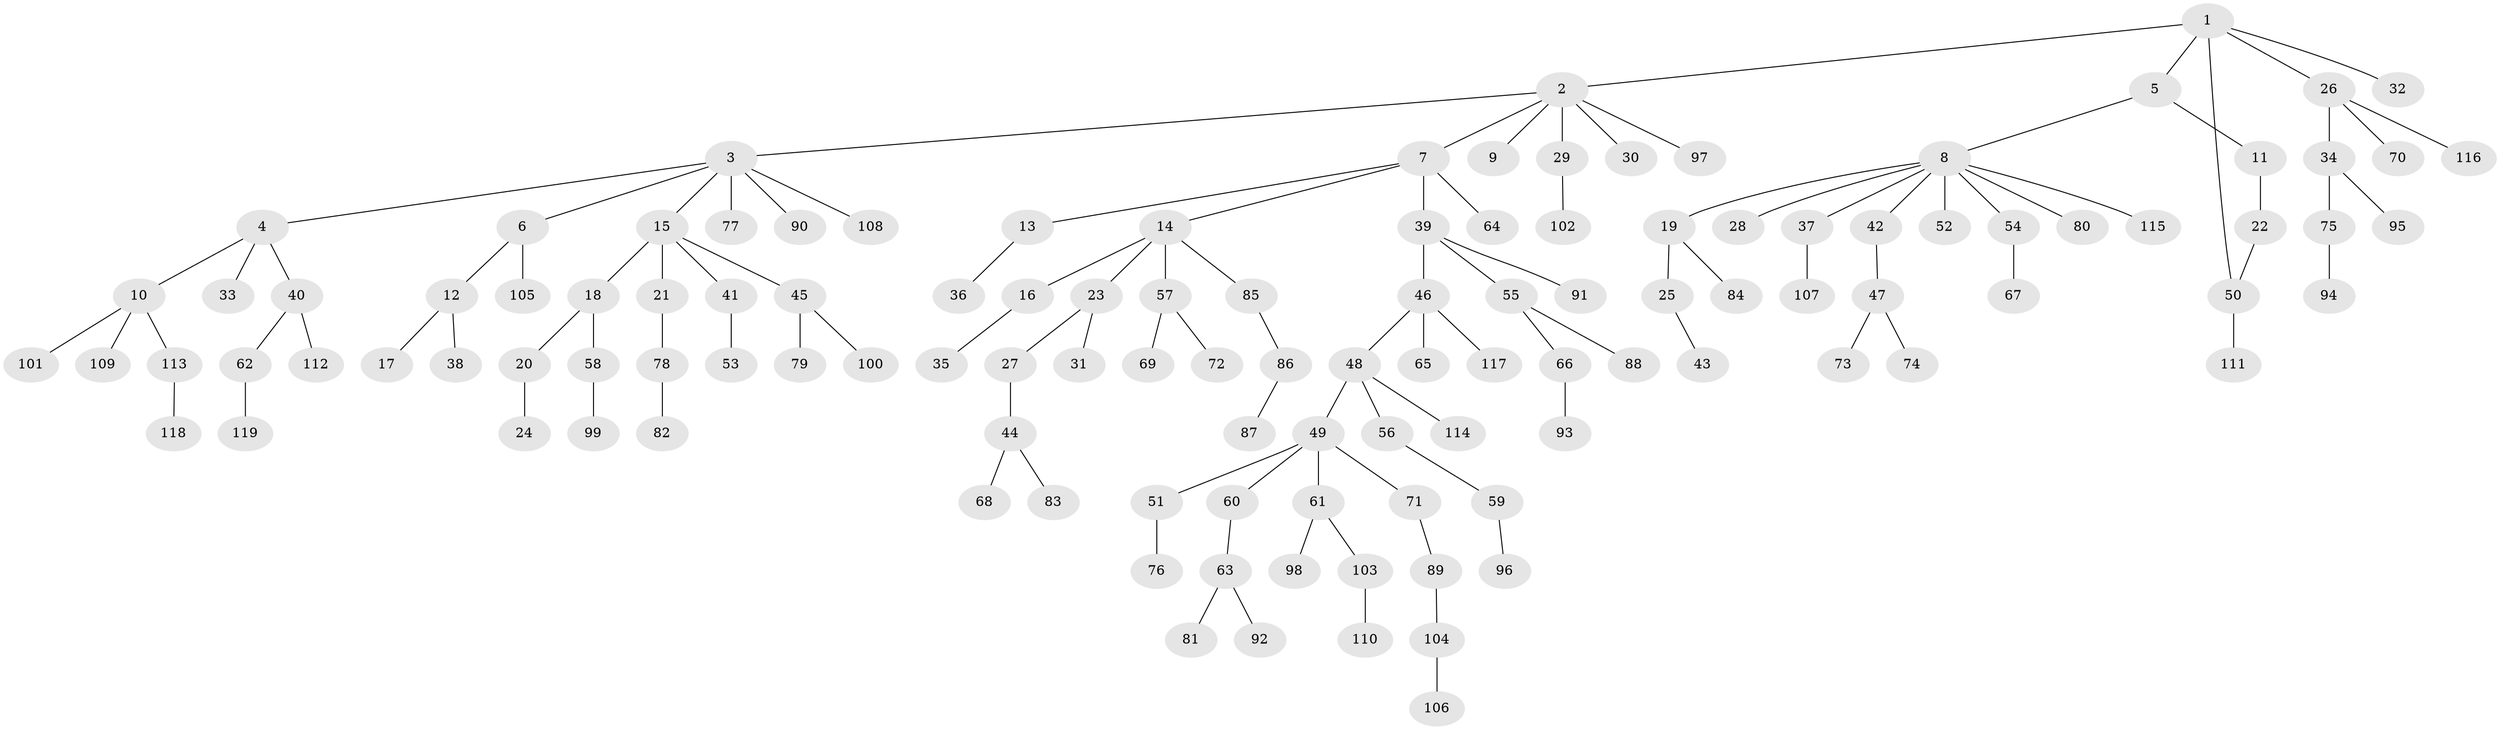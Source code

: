 // Generated by graph-tools (version 1.1) at 2025/10/02/27/25 16:10:51]
// undirected, 119 vertices, 119 edges
graph export_dot {
graph [start="1"]
  node [color=gray90,style=filled];
  1;
  2;
  3;
  4;
  5;
  6;
  7;
  8;
  9;
  10;
  11;
  12;
  13;
  14;
  15;
  16;
  17;
  18;
  19;
  20;
  21;
  22;
  23;
  24;
  25;
  26;
  27;
  28;
  29;
  30;
  31;
  32;
  33;
  34;
  35;
  36;
  37;
  38;
  39;
  40;
  41;
  42;
  43;
  44;
  45;
  46;
  47;
  48;
  49;
  50;
  51;
  52;
  53;
  54;
  55;
  56;
  57;
  58;
  59;
  60;
  61;
  62;
  63;
  64;
  65;
  66;
  67;
  68;
  69;
  70;
  71;
  72;
  73;
  74;
  75;
  76;
  77;
  78;
  79;
  80;
  81;
  82;
  83;
  84;
  85;
  86;
  87;
  88;
  89;
  90;
  91;
  92;
  93;
  94;
  95;
  96;
  97;
  98;
  99;
  100;
  101;
  102;
  103;
  104;
  105;
  106;
  107;
  108;
  109;
  110;
  111;
  112;
  113;
  114;
  115;
  116;
  117;
  118;
  119;
  1 -- 2;
  1 -- 5;
  1 -- 26;
  1 -- 32;
  1 -- 50;
  2 -- 3;
  2 -- 7;
  2 -- 9;
  2 -- 29;
  2 -- 30;
  2 -- 97;
  3 -- 4;
  3 -- 6;
  3 -- 15;
  3 -- 77;
  3 -- 90;
  3 -- 108;
  4 -- 10;
  4 -- 33;
  4 -- 40;
  5 -- 8;
  5 -- 11;
  6 -- 12;
  6 -- 105;
  7 -- 13;
  7 -- 14;
  7 -- 39;
  7 -- 64;
  8 -- 19;
  8 -- 28;
  8 -- 37;
  8 -- 42;
  8 -- 52;
  8 -- 54;
  8 -- 80;
  8 -- 115;
  10 -- 101;
  10 -- 109;
  10 -- 113;
  11 -- 22;
  12 -- 17;
  12 -- 38;
  13 -- 36;
  14 -- 16;
  14 -- 23;
  14 -- 57;
  14 -- 85;
  15 -- 18;
  15 -- 21;
  15 -- 41;
  15 -- 45;
  16 -- 35;
  18 -- 20;
  18 -- 58;
  19 -- 25;
  19 -- 84;
  20 -- 24;
  21 -- 78;
  22 -- 50;
  23 -- 27;
  23 -- 31;
  25 -- 43;
  26 -- 34;
  26 -- 70;
  26 -- 116;
  27 -- 44;
  29 -- 102;
  34 -- 75;
  34 -- 95;
  37 -- 107;
  39 -- 46;
  39 -- 55;
  39 -- 91;
  40 -- 62;
  40 -- 112;
  41 -- 53;
  42 -- 47;
  44 -- 68;
  44 -- 83;
  45 -- 79;
  45 -- 100;
  46 -- 48;
  46 -- 65;
  46 -- 117;
  47 -- 73;
  47 -- 74;
  48 -- 49;
  48 -- 56;
  48 -- 114;
  49 -- 51;
  49 -- 60;
  49 -- 61;
  49 -- 71;
  50 -- 111;
  51 -- 76;
  54 -- 67;
  55 -- 66;
  55 -- 88;
  56 -- 59;
  57 -- 69;
  57 -- 72;
  58 -- 99;
  59 -- 96;
  60 -- 63;
  61 -- 98;
  61 -- 103;
  62 -- 119;
  63 -- 81;
  63 -- 92;
  66 -- 93;
  71 -- 89;
  75 -- 94;
  78 -- 82;
  85 -- 86;
  86 -- 87;
  89 -- 104;
  103 -- 110;
  104 -- 106;
  113 -- 118;
}
